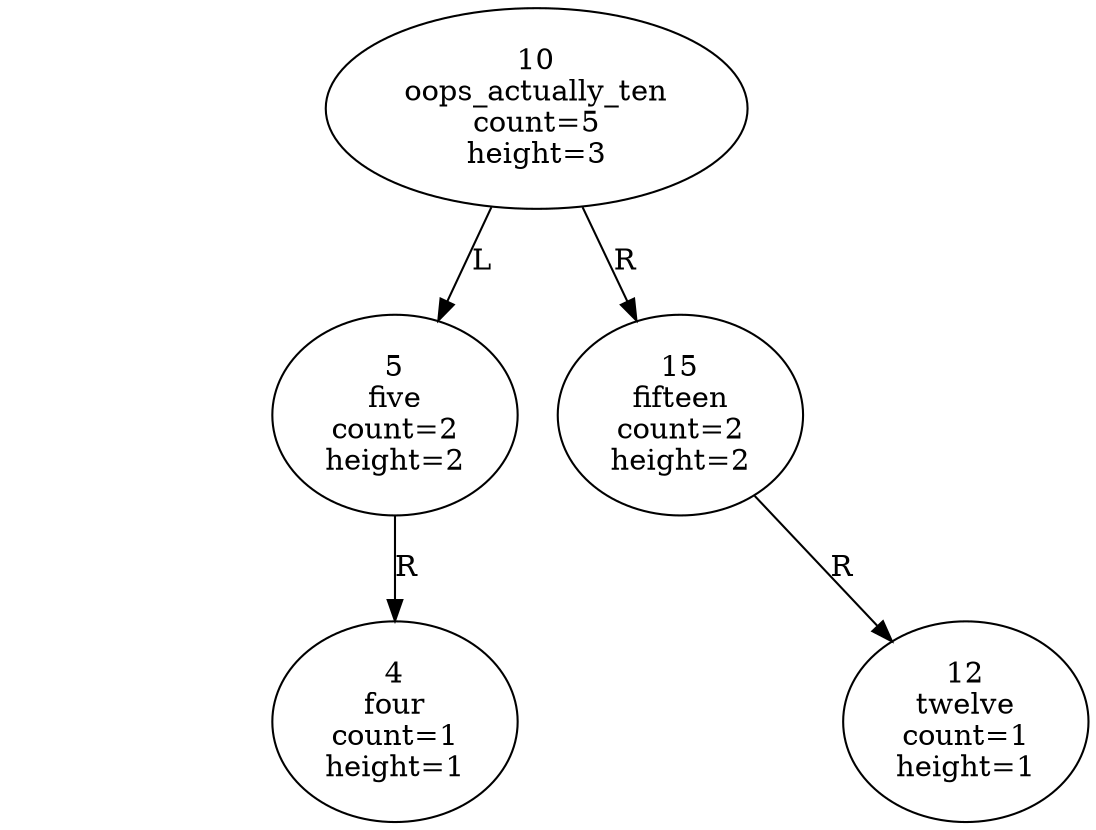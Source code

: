 digraph
{
node_10 [label="10\noops_actually_ten\ncount=5\nheight=3"];
node_10 -> node_5 [label=L taildir=sw];
node_10 -> node_15 [label=R taildir=se];
node_5 [label="5\nfive\ncount=2\nheight=2"];
node_5 -> node_5_R [style=invis];
node_5_R [style=invis];
node_5 -> node_4 [label=R taildir=se];
node_4 [label="4\nfour\ncount=1\nheight=1"];
node_15 [label="15\nfifteen\ncount=2\nheight=2"];
node_15 -> node_15_R [style=invis];
node_15_R [style=invis];
node_15 -> node_12 [label=R taildir=se];
node_12 [label="12\ntwelve\ncount=1\nheight=1"];
}

